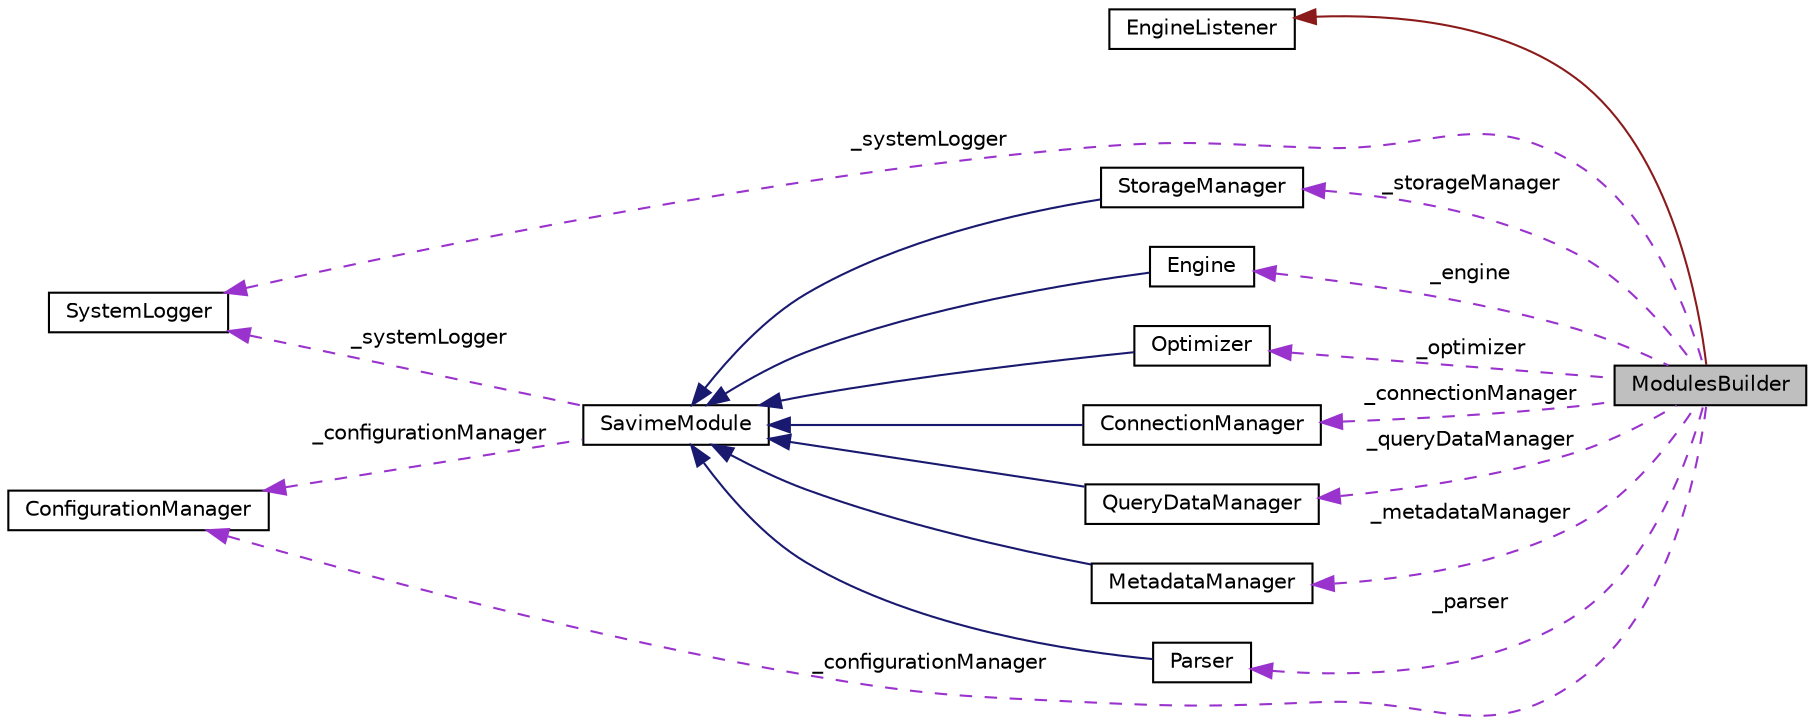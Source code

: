 digraph "ModulesBuilder"
{
  edge [fontname="Helvetica",fontsize="10",labelfontname="Helvetica",labelfontsize="10"];
  node [fontname="Helvetica",fontsize="10",shape=record];
  rankdir="LR";
  Node2 [label="ModulesBuilder",height=0.2,width=0.4,color="black", fillcolor="grey75", style="filled", fontcolor="black"];
  Node3 -> Node2 [dir="back",color="firebrick4",fontsize="10",style="solid",fontname="Helvetica"];
  Node3 [label="EngineListener",height=0.2,width=0.4,color="black", fillcolor="white", style="filled",URL="$classEngineListener.html"];
  Node4 -> Node2 [dir="back",color="darkorchid3",fontsize="10",style="dashed",label=" _storageManager" ,fontname="Helvetica"];
  Node4 [label="StorageManager",height=0.2,width=0.4,color="black", fillcolor="white", style="filled",URL="$classStorageManager.html"];
  Node5 -> Node4 [dir="back",color="midnightblue",fontsize="10",style="solid",fontname="Helvetica"];
  Node5 [label="SavimeModule",height=0.2,width=0.4,color="black", fillcolor="white", style="filled",URL="$classSavimeModule.html"];
  Node6 -> Node5 [dir="back",color="darkorchid3",fontsize="10",style="dashed",label=" _systemLogger" ,fontname="Helvetica"];
  Node6 [label="SystemLogger",height=0.2,width=0.4,color="black", fillcolor="white", style="filled",URL="$classSystemLogger.html"];
  Node7 -> Node5 [dir="back",color="darkorchid3",fontsize="10",style="dashed",label=" _configurationManager" ,fontname="Helvetica"];
  Node7 [label="ConfigurationManager",height=0.2,width=0.4,color="black", fillcolor="white", style="filled",URL="$classConfigurationManager.html"];
  Node8 -> Node2 [dir="back",color="darkorchid3",fontsize="10",style="dashed",label=" _engine" ,fontname="Helvetica"];
  Node8 [label="Engine",height=0.2,width=0.4,color="black", fillcolor="white", style="filled",URL="$classEngine.html"];
  Node5 -> Node8 [dir="back",color="midnightblue",fontsize="10",style="solid",fontname="Helvetica"];
  Node6 -> Node2 [dir="back",color="darkorchid3",fontsize="10",style="dashed",label=" _systemLogger" ,fontname="Helvetica"];
  Node7 -> Node2 [dir="back",color="darkorchid3",fontsize="10",style="dashed",label=" _configurationManager" ,fontname="Helvetica"];
  Node9 -> Node2 [dir="back",color="darkorchid3",fontsize="10",style="dashed",label=" _optimizer" ,fontname="Helvetica"];
  Node9 [label="Optimizer",height=0.2,width=0.4,color="black", fillcolor="white", style="filled",URL="$classOptimizer.html"];
  Node5 -> Node9 [dir="back",color="midnightblue",fontsize="10",style="solid",fontname="Helvetica"];
  Node10 -> Node2 [dir="back",color="darkorchid3",fontsize="10",style="dashed",label=" _connectionManager" ,fontname="Helvetica"];
  Node10 [label="ConnectionManager",height=0.2,width=0.4,color="black", fillcolor="white", style="filled",URL="$classConnectionManager.html"];
  Node5 -> Node10 [dir="back",color="midnightblue",fontsize="10",style="solid",fontname="Helvetica"];
  Node11 -> Node2 [dir="back",color="darkorchid3",fontsize="10",style="dashed",label=" _queryDataManager" ,fontname="Helvetica"];
  Node11 [label="QueryDataManager",height=0.2,width=0.4,color="black", fillcolor="white", style="filled",URL="$classQueryDataManager.html"];
  Node5 -> Node11 [dir="back",color="midnightblue",fontsize="10",style="solid",fontname="Helvetica"];
  Node12 -> Node2 [dir="back",color="darkorchid3",fontsize="10",style="dashed",label=" _metadataManager" ,fontname="Helvetica"];
  Node12 [label="MetadataManager",height=0.2,width=0.4,color="black", fillcolor="white", style="filled",URL="$classMetadataManager.html"];
  Node5 -> Node12 [dir="back",color="midnightblue",fontsize="10",style="solid",fontname="Helvetica"];
  Node13 -> Node2 [dir="back",color="darkorchid3",fontsize="10",style="dashed",label=" _parser" ,fontname="Helvetica"];
  Node13 [label="Parser",height=0.2,width=0.4,color="black", fillcolor="white", style="filled",URL="$classParser.html"];
  Node5 -> Node13 [dir="back",color="midnightblue",fontsize="10",style="solid",fontname="Helvetica"];
}
